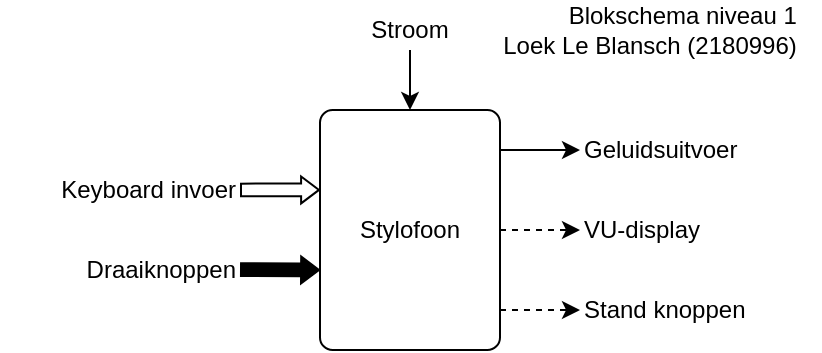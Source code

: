 <mxfile version="16.5.1" type="device" pages="2"><diagram id="CXAiaU7g_1fYf6GNwa4W" name="top-level"><mxGraphModel dx="379" dy="525" grid="1" gridSize="10" guides="1" tooltips="1" connect="1" arrows="1" fold="1" page="0" pageScale="1" pageWidth="1654" pageHeight="1169" background="#ffffff" math="0" shadow="0"><root><mxCell id="0"/><mxCell id="1" parent="0"/><mxCell id="qrh8sba8CN9Z8-7gvIo7-2" value="Stylofoon" style="rounded=1;whiteSpace=wrap;html=1;fontColor=#000000;strokeColor=#000000;fillColor=#FFFFFF;arcSize=7;" parent="1" vertex="1"><mxGeometry x="250" y="100" width="90" height="120" as="geometry"/></mxCell><mxCell id="qrh8sba8CN9Z8-7gvIo7-5" value="Keyboard invoer" style="text;html=1;strokeColor=none;fillColor=none;align=right;verticalAlign=middle;whiteSpace=wrap;rounded=0;fontColor=#000000;" parent="1" vertex="1"><mxGeometry x="90" y="130" width="120" height="20" as="geometry"/></mxCell><mxCell id="qrh8sba8CN9Z8-7gvIo7-6" value="Draaiknoppen" style="text;html=1;strokeColor=none;fillColor=none;align=right;verticalAlign=middle;whiteSpace=wrap;rounded=0;fontColor=#000000;" parent="1" vertex="1"><mxGeometry x="90" y="170" width="120" height="20" as="geometry"/></mxCell><mxCell id="qrh8sba8CN9Z8-7gvIo7-8" value="" style="shape=flexArrow;endArrow=classic;html=1;rounded=0;fontColor=#000000;strokeColor=#000000;exitX=1;exitY=0.5;exitDx=0;exitDy=0;width=6.369;endSize=2.65;endWidth=6.104;entryX=0;entryY=0.333;entryDx=0;entryDy=0;entryPerimeter=0;" parent="1" source="qrh8sba8CN9Z8-7gvIo7-5" edge="1"><mxGeometry width="50" height="50" relative="1" as="geometry"><mxPoint x="240" y="200" as="sourcePoint"/><mxPoint x="250" y="139.96" as="targetPoint"/></mxGeometry></mxCell><mxCell id="qrh8sba8CN9Z8-7gvIo7-10" value="" style="shape=flexArrow;endArrow=classic;html=1;rounded=0;fontColor=#000000;strokeColor=#000000;exitX=1;exitY=0.5;exitDx=0;exitDy=0;width=6.369;endSize=2.65;endWidth=6.104;entryX=0;entryY=0.667;entryDx=0;entryDy=0;entryPerimeter=0;fillColor=#000000;" parent="1" edge="1"><mxGeometry width="50" height="50" relative="1" as="geometry"><mxPoint x="210.0" y="179.78" as="sourcePoint"/><mxPoint x="250" y="180.04" as="targetPoint"/></mxGeometry></mxCell><mxCell id="qrh8sba8CN9Z8-7gvIo7-11" value="Geluidsuitvoer" style="text;html=1;strokeColor=none;fillColor=none;align=left;verticalAlign=middle;whiteSpace=wrap;rounded=0;fontColor=#000000;" parent="1" vertex="1"><mxGeometry x="380" y="110" width="120" height="20" as="geometry"/></mxCell><mxCell id="qrh8sba8CN9Z8-7gvIo7-12" value="VU-display" style="text;html=1;strokeColor=none;fillColor=none;align=left;verticalAlign=middle;whiteSpace=wrap;rounded=0;fontColor=#000000;" parent="1" vertex="1"><mxGeometry x="380" y="150" width="120" height="20" as="geometry"/></mxCell><mxCell id="qrh8sba8CN9Z8-7gvIo7-15" value="Stand knoppen" style="text;html=1;strokeColor=none;fillColor=none;align=left;verticalAlign=middle;whiteSpace=wrap;rounded=0;fontColor=#000000;" parent="1" vertex="1"><mxGeometry x="380" y="190" width="120" height="20" as="geometry"/></mxCell><mxCell id="qrh8sba8CN9Z8-7gvIo7-16" value="" style="endArrow=classic;html=1;rounded=0;fontColor=#000000;strokeColor=#000000;fillColor=#000000;entryX=0;entryY=0.5;entryDx=0;entryDy=0;exitX=1;exitY=0.167;exitDx=0;exitDy=0;exitPerimeter=0;" parent="1" source="qrh8sba8CN9Z8-7gvIo7-2" target="qrh8sba8CN9Z8-7gvIo7-11" edge="1"><mxGeometry width="50" height="50" relative="1" as="geometry"><mxPoint x="350" y="190" as="sourcePoint"/><mxPoint x="400" y="140" as="targetPoint"/></mxGeometry></mxCell><mxCell id="qrh8sba8CN9Z8-7gvIo7-18" value="" style="endArrow=classic;html=1;rounded=0;fontColor=#000000;strokeColor=#000000;fillColor=#000000;entryX=0;entryY=0.5;entryDx=0;entryDy=0;exitX=1;exitY=0.5;exitDx=0;exitDy=0;dashed=1;" parent="1" source="qrh8sba8CN9Z8-7gvIo7-2" target="qrh8sba8CN9Z8-7gvIo7-12" edge="1"><mxGeometry width="50" height="50" relative="1" as="geometry"><mxPoint x="350" y="160" as="sourcePoint"/><mxPoint x="370" y="160" as="targetPoint"/></mxGeometry></mxCell><mxCell id="qrh8sba8CN9Z8-7gvIo7-20" value="" style="endArrow=classic;html=1;rounded=0;fontColor=#000000;strokeColor=#000000;fillColor=#000000;entryX=0;entryY=0.5;entryDx=0;entryDy=0;exitX=1;exitY=0.833;exitDx=0;exitDy=0;exitPerimeter=0;dashed=1;" parent="1" source="qrh8sba8CN9Z8-7gvIo7-2" target="qrh8sba8CN9Z8-7gvIo7-15" edge="1"><mxGeometry width="50" height="50" relative="1" as="geometry"><mxPoint x="350" y="200" as="sourcePoint"/><mxPoint x="370" y="200" as="targetPoint"/></mxGeometry></mxCell><mxCell id="NJHgmT3vTMSUIE3-mSxT-1" value="Stroom" style="text;html=1;strokeColor=none;fillColor=none;align=center;verticalAlign=middle;whiteSpace=wrap;rounded=0;fontColor=#000000;" parent="1" vertex="1"><mxGeometry x="235" y="50" width="120" height="20" as="geometry"/></mxCell><mxCell id="NJHgmT3vTMSUIE3-mSxT-2" value="" style="endArrow=classic;html=1;rounded=0;fontColor=#000000;strokeColor=#000000;fillColor=#000000;exitX=0.5;exitY=1;exitDx=0;exitDy=0;entryX=0.5;entryY=0;entryDx=0;entryDy=0;" parent="1" source="NJHgmT3vTMSUIE3-mSxT-1" target="qrh8sba8CN9Z8-7gvIo7-2" edge="1"><mxGeometry width="50" height="50" relative="1" as="geometry"><mxPoint x="220" y="130" as="sourcePoint"/><mxPoint x="240" y="130" as="targetPoint"/></mxGeometry></mxCell><mxCell id="by_isHPrZXKqqfd_O6PB-1" value="&lt;div style=&quot;text-align: right&quot;&gt;&lt;span&gt;Blokschema niveau 1&lt;/span&gt;&lt;/div&gt;&lt;div style=&quot;text-align: right&quot;&gt;&lt;span&gt;Loek Le Blansch (2180996)&lt;/span&gt;&lt;/div&gt;" style="text;html=1;strokeColor=none;fillColor=none;align=center;verticalAlign=middle;whiteSpace=wrap;rounded=0;" vertex="1" parent="1"><mxGeometry x="330" y="45" width="170" height="30" as="geometry"/></mxCell></root></mxGraphModel></diagram><diagram id="KkUuUXUD8U2trlYYfMhd" name="level 2"><mxGraphModel dx="950" dy="761" grid="1" gridSize="10" guides="1" tooltips="1" connect="1" arrows="1" fold="1" page="0" pageScale="1" pageWidth="1654" pageHeight="1169" math="0" shadow="0"><root><mxCell id="8ruOD9V_Aks-1M0B5C2e-0"/><mxCell id="8ruOD9V_Aks-1M0B5C2e-1" parent="8ruOD9V_Aks-1M0B5C2e-0"/><mxCell id="PK7Iaao0IIeIsgbZCaRn-11" style="edgeStyle=orthogonalEdgeStyle;rounded=0;orthogonalLoop=1;jettySize=auto;html=1;exitX=1;exitY=0.5;exitDx=0;exitDy=0;entryX=0;entryY=0.5;entryDx=0;entryDy=0;strokeWidth=3;" parent="8ruOD9V_Aks-1M0B5C2e-1" source="PK7Iaao0IIeIsgbZCaRn-1" target="TVee5oXKfOcoxpqGso3R-4" edge="1"><mxGeometry relative="1" as="geometry"><mxPoint x="320" y="230" as="sourcePoint"/></mxGeometry></mxCell><mxCell id="PK7Iaao0IIeIsgbZCaRn-3" style="edgeStyle=orthogonalEdgeStyle;rounded=0;orthogonalLoop=1;jettySize=auto;html=1;exitX=1;exitY=0.5;exitDx=0;exitDy=0;strokeWidth=3;entryX=0;entryY=0.5;entryDx=0;entryDy=0;" parent="8ruOD9V_Aks-1M0B5C2e-1" source="TVee5oXKfOcoxpqGso3R-1" target="PK7Iaao0IIeIsgbZCaRn-1" edge="1"><mxGeometry relative="1" as="geometry"><mxPoint x="140" y="230" as="targetPoint"/><Array as="points"><mxPoint x="130" y="190"/><mxPoint x="130" y="230"/></Array></mxGeometry></mxCell><mxCell id="TVee5oXKfOcoxpqGso3R-1" value="Arduino Uno&lt;br&gt;(synthesizer digitaal)" style="rounded=1;whiteSpace=wrap;html=1;" parent="8ruOD9V_Aks-1M0B5C2e-1" vertex="1"><mxGeometry y="160" width="120" height="60" as="geometry"/></mxCell><mxCell id="PK7Iaao0IIeIsgbZCaRn-4" style="edgeStyle=orthogonalEdgeStyle;rounded=0;orthogonalLoop=1;jettySize=auto;html=1;exitX=1;exitY=0.5;exitDx=0;exitDy=0;strokeWidth=3;entryX=0;entryY=0.75;entryDx=0;entryDy=0;" parent="8ruOD9V_Aks-1M0B5C2e-1" source="TVee5oXKfOcoxpqGso3R-2" target="PK7Iaao0IIeIsgbZCaRn-1" edge="1"><mxGeometry relative="1" as="geometry"><mxPoint x="140" y="290" as="targetPoint"/><Array as="points"><mxPoint x="130" y="270"/><mxPoint x="130" y="265"/></Array></mxGeometry></mxCell><mxCell id="TVee5oXKfOcoxpqGso3R-2" value="555 timer circuit&lt;br&gt;(synthesizer analoog)" style="rounded=1;whiteSpace=wrap;html=1;" parent="8ruOD9V_Aks-1M0B5C2e-1" vertex="1"><mxGeometry y="240" width="120" height="60" as="geometry"/></mxCell><mxCell id="PK7Iaao0IIeIsgbZCaRn-9" style="edgeStyle=orthogonalEdgeStyle;rounded=0;orthogonalLoop=1;jettySize=auto;html=1;entryX=0;entryY=0.75;entryDx=0;entryDy=0;" parent="8ruOD9V_Aks-1M0B5C2e-1" target="TVee5oXKfOcoxpqGso3R-1" edge="1"><mxGeometry relative="1" as="geometry"><mxPoint x="-50" y="190" as="sourcePoint"/><Array as="points"><mxPoint x="-40" y="190"/><mxPoint x="-40" y="205"/></Array></mxGeometry></mxCell><mxCell id="PK7Iaao0IIeIsgbZCaRn-10" style="edgeStyle=orthogonalEdgeStyle;rounded=0;orthogonalLoop=1;jettySize=auto;html=1;entryX=0;entryY=0.75;entryDx=0;entryDy=0;" parent="8ruOD9V_Aks-1M0B5C2e-1" target="TVee5oXKfOcoxpqGso3R-2" edge="1"><mxGeometry relative="1" as="geometry"><mxPoint x="-60" y="190" as="sourcePoint"/><Array as="points"><mxPoint x="-40" y="190"/><mxPoint x="-40" y="285"/></Array></mxGeometry></mxCell><mxCell id="TVee5oXKfOcoxpqGso3R-4" value="VU-meter" style="rounded=1;whiteSpace=wrap;html=1;" parent="8ruOD9V_Aks-1M0B5C2e-1" vertex="1"><mxGeometry x="360" y="200" width="120" height="60" as="geometry"/></mxCell><mxCell id="PK7Iaao0IIeIsgbZCaRn-6" style="edgeStyle=orthogonalEdgeStyle;rounded=0;orthogonalLoop=1;jettySize=auto;html=1;entryX=0;entryY=0.25;entryDx=0;entryDy=0;" parent="8ruOD9V_Aks-1M0B5C2e-1" target="TVee5oXKfOcoxpqGso3R-1" edge="1"><mxGeometry relative="1" as="geometry"><mxPoint x="-60" y="130" as="sourcePoint"/><Array as="points"><mxPoint x="-20" y="130"/><mxPoint x="-20" y="175"/></Array></mxGeometry></mxCell><mxCell id="PK7Iaao0IIeIsgbZCaRn-7" style="edgeStyle=orthogonalEdgeStyle;rounded=0;orthogonalLoop=1;jettySize=auto;html=1;entryX=0;entryY=0.25;entryDx=0;entryDy=0;" parent="8ruOD9V_Aks-1M0B5C2e-1" target="PK7Iaao0IIeIsgbZCaRn-1" edge="1"><mxGeometry relative="1" as="geometry"><mxPoint x="-60" y="130" as="sourcePoint"/><Array as="points"><mxPoint x="140" y="130"/><mxPoint x="140" y="195"/></Array></mxGeometry></mxCell><mxCell id="PK7Iaao0IIeIsgbZCaRn-1" value="Versterker en mixer" style="rounded=1;whiteSpace=wrap;html=1;arcSize=6;" parent="8ruOD9V_Aks-1M0B5C2e-1" vertex="1"><mxGeometry x="160" y="160" width="120" height="140" as="geometry"/></mxCell><mxCell id="PK7Iaao0IIeIsgbZCaRn-14" style="edgeStyle=orthogonalEdgeStyle;rounded=0;orthogonalLoop=1;jettySize=auto;html=1;strokeWidth=3;entryX=0.5;entryY=0;entryDx=0;entryDy=0;exitX=1;exitY=0.607;exitDx=0;exitDy=0;exitPerimeter=0;" parent="8ruOD9V_Aks-1M0B5C2e-1" source="PK7Iaao0IIeIsgbZCaRn-1" target="ePDDxn0K7KFqs8_bVHYf-0" edge="1"><mxGeometry relative="1" as="geometry"><mxPoint x="300" y="245" as="sourcePoint"/><mxPoint x="340" y="280" as="targetPoint"/><Array as="points"><mxPoint x="340" y="245"/></Array></mxGeometry></mxCell><mxCell id="I41aUhz51CpH_eLXpnqw-1" style="edgeStyle=orthogonalEdgeStyle;rounded=0;orthogonalLoop=1;jettySize=auto;html=1;entryX=0;entryY=0.5;entryDx=0;entryDy=0;strokeWidth=1;exitX=1;exitY=0.5;exitDx=0;exitDy=0;dashed=1;" parent="8ruOD9V_Aks-1M0B5C2e-1" source="TVee5oXKfOcoxpqGso3R-4" target="s97i8gLM2LDSnUsuPmTe-0" edge="1"><mxGeometry relative="1" as="geometry"><mxPoint x="490" y="230" as="sourcePoint"/><mxPoint x="520" y="229.8" as="targetPoint"/></mxGeometry></mxCell><mxCell id="7ZeyIp-3mydJo7lESSVl-2" style="edgeStyle=orthogonalEdgeStyle;rounded=0;orthogonalLoop=1;jettySize=auto;html=1;exitX=1;exitY=0.5;exitDx=0;exitDy=0;entryX=0;entryY=0.25;entryDx=0;entryDy=0;strokeWidth=1;" parent="8ruOD9V_Aks-1M0B5C2e-1" source="I41aUhz51CpH_eLXpnqw-3" target="TVee5oXKfOcoxpqGso3R-2" edge="1"><mxGeometry relative="1" as="geometry"><Array as="points"><mxPoint x="-20" y="130"/><mxPoint x="-20" y="255"/></Array></mxGeometry></mxCell><mxCell id="I41aUhz51CpH_eLXpnqw-3" value="Draaiknoppen" style="text;html=1;strokeColor=none;fillColor=none;align=right;verticalAlign=middle;whiteSpace=wrap;rounded=0;" parent="8ruOD9V_Aks-1M0B5C2e-1" vertex="1"><mxGeometry x="-170" y="120" width="110" height="20" as="geometry"/></mxCell><mxCell id="I41aUhz51CpH_eLXpnqw-4" value="Keyboard invoer" style="text;html=1;strokeColor=none;fillColor=none;align=right;verticalAlign=middle;whiteSpace=wrap;rounded=0;" parent="8ruOD9V_Aks-1M0B5C2e-1" vertex="1"><mxGeometry x="-170" y="180" width="110" height="20" as="geometry"/></mxCell><mxCell id="ePDDxn0K7KFqs8_bVHYf-0" value="Geluidsuitvoer" style="text;html=1;strokeColor=none;fillColor=none;align=center;verticalAlign=middle;whiteSpace=wrap;rounded=0;" parent="8ruOD9V_Aks-1M0B5C2e-1" vertex="1"><mxGeometry x="280" y="280" width="120" height="20" as="geometry"/></mxCell><mxCell id="s97i8gLM2LDSnUsuPmTe-0" value="VU-display" style="text;html=1;strokeColor=none;fillColor=none;align=left;verticalAlign=middle;whiteSpace=wrap;rounded=0;" parent="8ruOD9V_Aks-1M0B5C2e-1" vertex="1"><mxGeometry x="520" y="220" width="120" height="20" as="geometry"/></mxCell><mxCell id="K-QNpB8kvXIQAyzSv4uE-0" style="edgeStyle=orthogonalEdgeStyle;rounded=0;orthogonalLoop=1;jettySize=auto;html=1;strokeWidth=1;dashed=1;entryX=0;entryY=0.5;entryDx=0;entryDy=0;" parent="8ruOD9V_Aks-1M0B5C2e-1" target="K-QNpB8kvXIQAyzSv4uE-1" edge="1"><mxGeometry relative="1" as="geometry"><mxPoint x="140" y="130" as="sourcePoint"/><mxPoint x="640" y="130" as="targetPoint"/></mxGeometry></mxCell><mxCell id="K-QNpB8kvXIQAyzSv4uE-1" value="Stand knoppen" style="text;html=1;strokeColor=none;fillColor=none;align=left;verticalAlign=middle;whiteSpace=wrap;rounded=0;" parent="8ruOD9V_Aks-1M0B5C2e-1" vertex="1"><mxGeometry x="180" y="120" width="120" height="20" as="geometry"/></mxCell><mxCell id="WkpEauoTSz4wqwwiypXS-0" value="&lt;div style=&quot;text-align: right&quot;&gt;&lt;span&gt;Blokschema niveau 2&lt;/span&gt;&lt;/div&gt;&lt;div style=&quot;text-align: right&quot;&gt;&lt;span&gt;Loek Le Blansch (2180996)&lt;/span&gt;&lt;/div&gt;" style="text;html=1;strokeColor=none;fillColor=none;align=center;verticalAlign=middle;whiteSpace=wrap;rounded=0;" vertex="1" parent="8ruOD9V_Aks-1M0B5C2e-1"><mxGeometry x="430" y="115" width="170" height="30" as="geometry"/></mxCell></root></mxGraphModel></diagram></mxfile>